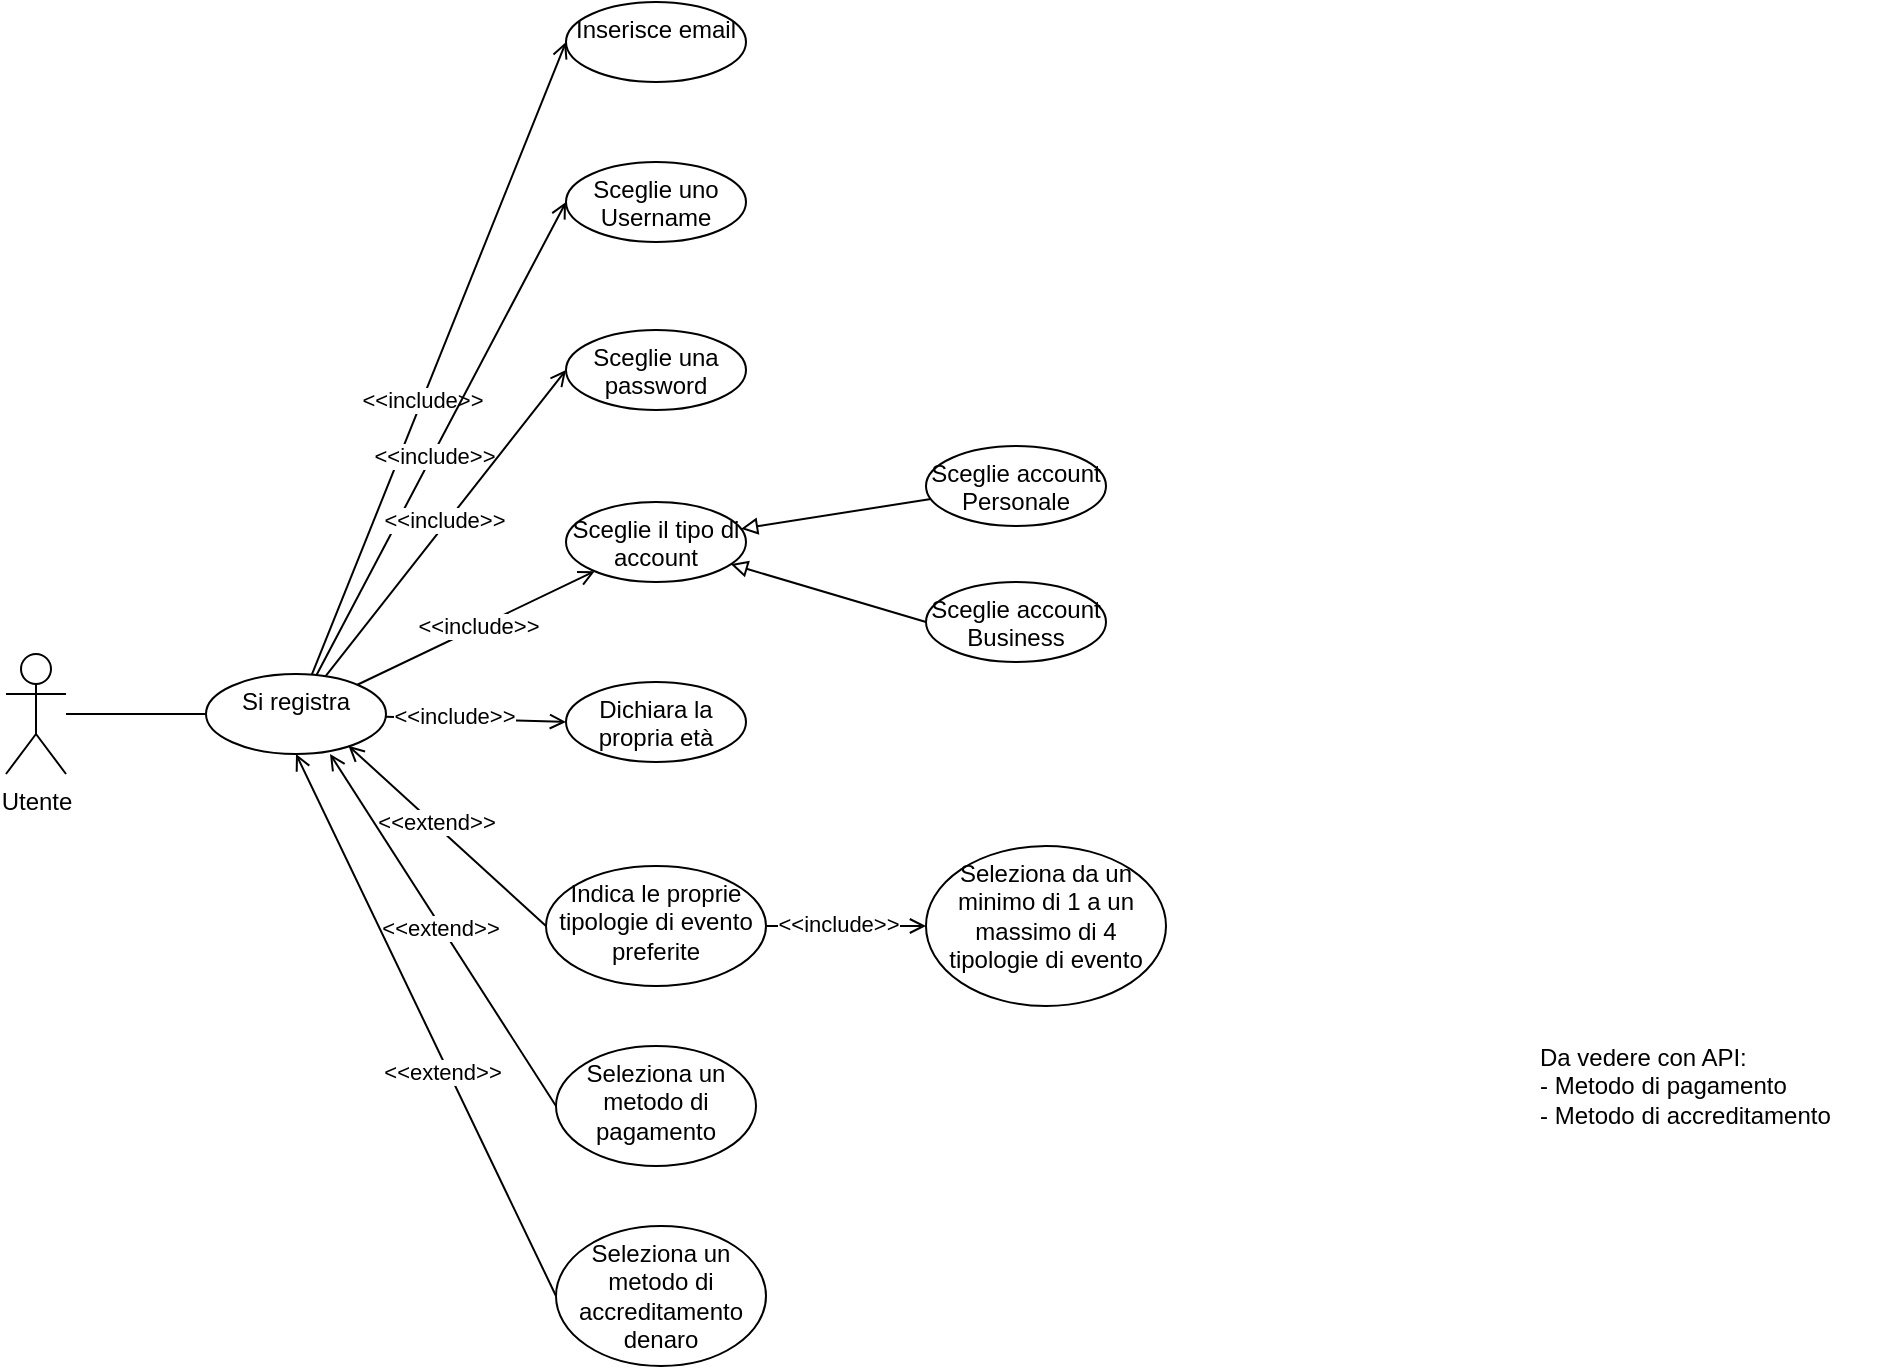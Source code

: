 <mxfile version="20.5.1" type="device"><diagram id="JPE2eidGnXB2TsUZV1xF" name="Page-1"><mxGraphModel dx="1426" dy="769" grid="1" gridSize="10" guides="1" tooltips="1" connect="1" arrows="1" fold="1" page="1" pageScale="1" pageWidth="1169" pageHeight="827" math="0" shadow="0"><root><mxCell id="0"/><mxCell id="1" parent="0"/><mxCell id="QWhc-xMpozkHO0PZvhl3-3" value="" style="rounded=0;orthogonalLoop=1;jettySize=auto;html=1;endArrow=none;endFill=0;" parent="1" source="QWhc-xMpozkHO0PZvhl3-1" target="QWhc-xMpozkHO0PZvhl3-2" edge="1"><mxGeometry relative="1" as="geometry"/></mxCell><mxCell id="QWhc-xMpozkHO0PZvhl3-1" value="Utente" style="shape=umlActor;verticalLabelPosition=bottom;verticalAlign=top;html=1;" parent="1" vertex="1"><mxGeometry x="110" y="384" width="30" height="60" as="geometry"/></mxCell><mxCell id="QWhc-xMpozkHO0PZvhl3-11" value="" style="edgeStyle=none;rounded=0;orthogonalLoop=1;jettySize=auto;html=1;entryX=0;entryY=0.5;entryDx=0;entryDy=0;endArrow=open;endFill=0;" parent="1" source="QWhc-xMpozkHO0PZvhl3-2" target="QWhc-xMpozkHO0PZvhl3-6" edge="1"><mxGeometry relative="1" as="geometry"/></mxCell><mxCell id="QWhc-xMpozkHO0PZvhl3-18" value="&amp;lt;&amp;lt;include&amp;gt;&amp;gt;" style="edgeLabel;html=1;align=center;verticalAlign=middle;resizable=0;points=[];" parent="QWhc-xMpozkHO0PZvhl3-11" vertex="1" connectable="0"><mxGeometry x="-0.131" relative="1" as="geometry"><mxPoint as="offset"/></mxGeometry></mxCell><mxCell id="QWhc-xMpozkHO0PZvhl3-12" style="edgeStyle=none;rounded=0;orthogonalLoop=1;jettySize=auto;html=1;entryX=0;entryY=0.5;entryDx=0;entryDy=0;endArrow=open;endFill=0;" parent="1" source="QWhc-xMpozkHO0PZvhl3-2" target="QWhc-xMpozkHO0PZvhl3-7" edge="1"><mxGeometry relative="1" as="geometry"/></mxCell><mxCell id="QWhc-xMpozkHO0PZvhl3-21" value="&amp;lt;&amp;lt;include&amp;gt;&amp;gt;" style="edgeLabel;html=1;align=center;verticalAlign=middle;resizable=0;points=[];" parent="QWhc-xMpozkHO0PZvhl3-12" vertex="1" connectable="0"><mxGeometry x="-0.064" relative="1" as="geometry"><mxPoint y="1" as="offset"/></mxGeometry></mxCell><mxCell id="QWhc-xMpozkHO0PZvhl3-13" style="edgeStyle=none;rounded=0;orthogonalLoop=1;jettySize=auto;html=1;entryX=0;entryY=0.5;entryDx=0;entryDy=0;endArrow=open;endFill=0;" parent="1" source="QWhc-xMpozkHO0PZvhl3-2" target="QWhc-xMpozkHO0PZvhl3-8" edge="1"><mxGeometry relative="1" as="geometry"/></mxCell><mxCell id="QWhc-xMpozkHO0PZvhl3-22" value="&amp;lt;&amp;lt;include&amp;gt;&amp;gt;" style="edgeLabel;html=1;align=center;verticalAlign=middle;resizable=0;points=[];" parent="QWhc-xMpozkHO0PZvhl3-13" vertex="1" connectable="0"><mxGeometry x="0.014" y="2" relative="1" as="geometry"><mxPoint as="offset"/></mxGeometry></mxCell><mxCell id="QWhc-xMpozkHO0PZvhl3-14" style="edgeStyle=none;rounded=0;orthogonalLoop=1;jettySize=auto;html=1;endArrow=open;endFill=0;" parent="1" source="QWhc-xMpozkHO0PZvhl3-2" target="QWhc-xMpozkHO0PZvhl3-9" edge="1"><mxGeometry relative="1" as="geometry"/></mxCell><mxCell id="QWhc-xMpozkHO0PZvhl3-23" value="&amp;lt;&amp;lt;include&amp;gt;&amp;gt;" style="edgeLabel;html=1;align=center;verticalAlign=middle;resizable=0;points=[];" parent="QWhc-xMpozkHO0PZvhl3-14" vertex="1" connectable="0"><mxGeometry x="0.028" y="1" relative="1" as="geometry"><mxPoint as="offset"/></mxGeometry></mxCell><mxCell id="QWhc-xMpozkHO0PZvhl3-15" style="edgeStyle=none;rounded=0;orthogonalLoop=1;jettySize=auto;html=1;entryX=0;entryY=0.5;entryDx=0;entryDy=0;endArrow=open;endFill=0;" parent="1" source="QWhc-xMpozkHO0PZvhl3-2" target="QWhc-xMpozkHO0PZvhl3-10" edge="1"><mxGeometry relative="1" as="geometry"/></mxCell><mxCell id="QWhc-xMpozkHO0PZvhl3-24" value="&amp;lt;&amp;lt;include&amp;gt;&amp;gt;" style="edgeLabel;html=1;align=center;verticalAlign=middle;resizable=0;points=[];" parent="QWhc-xMpozkHO0PZvhl3-15" vertex="1" connectable="0"><mxGeometry x="-0.252" y="2" relative="1" as="geometry"><mxPoint as="offset"/></mxGeometry></mxCell><mxCell id="QWhc-xMpozkHO0PZvhl3-2" value="Si registra" style="ellipse;whiteSpace=wrap;html=1;verticalAlign=top;" parent="1" vertex="1"><mxGeometry x="210" y="394" width="90" height="40" as="geometry"/></mxCell><mxCell id="QWhc-xMpozkHO0PZvhl3-6" value="Inserisce email" style="ellipse;whiteSpace=wrap;html=1;verticalAlign=top;" parent="1" vertex="1"><mxGeometry x="390" y="58" width="90" height="40" as="geometry"/></mxCell><mxCell id="QWhc-xMpozkHO0PZvhl3-7" value="Sceglie uno Username" style="ellipse;whiteSpace=wrap;html=1;verticalAlign=top;" parent="1" vertex="1"><mxGeometry x="390" y="138" width="90" height="40" as="geometry"/></mxCell><mxCell id="QWhc-xMpozkHO0PZvhl3-8" value="Sceglie una password" style="ellipse;whiteSpace=wrap;html=1;verticalAlign=top;" parent="1" vertex="1"><mxGeometry x="390" y="222" width="90" height="40" as="geometry"/></mxCell><mxCell id="QWhc-xMpozkHO0PZvhl3-61" value="" style="edgeStyle=none;rounded=0;orthogonalLoop=1;jettySize=auto;html=1;endArrow=block;endFill=0;" parent="1" source="QWhc-xMpozkHO0PZvhl3-60" target="QWhc-xMpozkHO0PZvhl3-9" edge="1"><mxGeometry relative="1" as="geometry"/></mxCell><mxCell id="QWhc-xMpozkHO0PZvhl3-65" style="edgeStyle=none;rounded=0;orthogonalLoop=1;jettySize=auto;html=1;endArrow=block;endFill=0;exitX=0;exitY=0.5;exitDx=0;exitDy=0;" parent="1" source="QWhc-xMpozkHO0PZvhl3-64" target="QWhc-xMpozkHO0PZvhl3-9" edge="1"><mxGeometry relative="1" as="geometry"/></mxCell><mxCell id="QWhc-xMpozkHO0PZvhl3-9" value="Sceglie il tipo di account" style="ellipse;whiteSpace=wrap;html=1;verticalAlign=top;" parent="1" vertex="1"><mxGeometry x="390" y="308" width="90" height="40" as="geometry"/></mxCell><mxCell id="QWhc-xMpozkHO0PZvhl3-10" value="Dichiara la propria età" style="ellipse;whiteSpace=wrap;html=1;verticalAlign=top;" parent="1" vertex="1"><mxGeometry x="390" y="398" width="90" height="40" as="geometry"/></mxCell><mxCell id="QWhc-xMpozkHO0PZvhl3-29" style="edgeStyle=none;rounded=0;orthogonalLoop=1;jettySize=auto;html=1;entryX=0.791;entryY=0.896;entryDx=0;entryDy=0;entryPerimeter=0;endArrow=open;endFill=0;exitX=0;exitY=0.5;exitDx=0;exitDy=0;" parent="1" source="QWhc-xMpozkHO0PZvhl3-25" target="QWhc-xMpozkHO0PZvhl3-2" edge="1"><mxGeometry relative="1" as="geometry"/></mxCell><mxCell id="QWhc-xMpozkHO0PZvhl3-32" value="&amp;lt;&amp;lt;extend&amp;gt;&amp;gt;" style="edgeLabel;html=1;align=center;verticalAlign=middle;resizable=0;points=[];" parent="QWhc-xMpozkHO0PZvhl3-29" vertex="1" connectable="0"><mxGeometry x="0.135" y="-1" relative="1" as="geometry"><mxPoint as="offset"/></mxGeometry></mxCell><mxCell id="QWhc-xMpozkHO0PZvhl3-30" style="edgeStyle=none;rounded=0;orthogonalLoop=1;jettySize=auto;html=1;entryX=0.689;entryY=1;entryDx=0;entryDy=0;endArrow=open;endFill=0;exitX=0;exitY=0.5;exitDx=0;exitDy=0;entryPerimeter=0;" parent="1" source="QWhc-xMpozkHO0PZvhl3-26" target="QWhc-xMpozkHO0PZvhl3-2" edge="1"><mxGeometry relative="1" as="geometry"/></mxCell><mxCell id="QWhc-xMpozkHO0PZvhl3-33" value="&amp;lt;&amp;lt;extend&amp;gt;&amp;gt;" style="edgeLabel;html=1;align=center;verticalAlign=middle;resizable=0;points=[];" parent="QWhc-xMpozkHO0PZvhl3-30" vertex="1" connectable="0"><mxGeometry x="0.018" y="1" relative="1" as="geometry"><mxPoint as="offset"/></mxGeometry></mxCell><mxCell id="QWhc-xMpozkHO0PZvhl3-36" value="" style="edgeStyle=none;rounded=0;orthogonalLoop=1;jettySize=auto;html=1;endArrow=open;endFill=0;" parent="1" source="QWhc-xMpozkHO0PZvhl3-25" target="QWhc-xMpozkHO0PZvhl3-35" edge="1"><mxGeometry relative="1" as="geometry"/></mxCell><mxCell id="QWhc-xMpozkHO0PZvhl3-38" value="&amp;lt;&amp;lt;include&amp;gt;&amp;gt;" style="edgeLabel;html=1;align=center;verticalAlign=middle;resizable=0;points=[];" parent="QWhc-xMpozkHO0PZvhl3-36" vertex="1" connectable="0"><mxGeometry x="-0.117" y="1" relative="1" as="geometry"><mxPoint as="offset"/></mxGeometry></mxCell><mxCell id="QWhc-xMpozkHO0PZvhl3-25" value="Indica le proprie tipologie di evento preferite" style="ellipse;whiteSpace=wrap;html=1;verticalAlign=top;" parent="1" vertex="1"><mxGeometry x="380" y="490" width="110" height="60" as="geometry"/></mxCell><mxCell id="QWhc-xMpozkHO0PZvhl3-26" value="Seleziona un metodo di pagamento" style="ellipse;whiteSpace=wrap;html=1;verticalAlign=top;" parent="1" vertex="1"><mxGeometry x="385" y="580" width="100" height="60" as="geometry"/></mxCell><mxCell id="QWhc-xMpozkHO0PZvhl3-31" style="edgeStyle=none;rounded=0;orthogonalLoop=1;jettySize=auto;html=1;entryX=0.5;entryY=1;entryDx=0;entryDy=0;endArrow=open;endFill=0;exitX=0;exitY=0.5;exitDx=0;exitDy=0;" parent="1" source="QWhc-xMpozkHO0PZvhl3-28" target="QWhc-xMpozkHO0PZvhl3-2" edge="1"><mxGeometry relative="1" as="geometry"/></mxCell><mxCell id="QWhc-xMpozkHO0PZvhl3-34" value="&amp;lt;&amp;lt;extend&amp;gt;&amp;gt;" style="edgeLabel;html=1;align=center;verticalAlign=middle;resizable=0;points=[];" parent="QWhc-xMpozkHO0PZvhl3-31" vertex="1" connectable="0"><mxGeometry x="-0.16" y="3" relative="1" as="geometry"><mxPoint as="offset"/></mxGeometry></mxCell><mxCell id="QWhc-xMpozkHO0PZvhl3-28" value="Seleziona un metodo di accreditamento denaro" style="ellipse;whiteSpace=wrap;html=1;verticalAlign=top;" parent="1" vertex="1"><mxGeometry x="385" y="670" width="105" height="70" as="geometry"/></mxCell><mxCell id="QWhc-xMpozkHO0PZvhl3-35" value="Seleziona da un minimo di 1 a un massimo di 4 tipologie di evento" style="ellipse;whiteSpace=wrap;html=1;verticalAlign=top;" parent="1" vertex="1"><mxGeometry x="570" y="480" width="120" height="80" as="geometry"/></mxCell><mxCell id="QWhc-xMpozkHO0PZvhl3-60" value="Sceglie account Personale" style="ellipse;whiteSpace=wrap;html=1;verticalAlign=top;" parent="1" vertex="1"><mxGeometry x="570" y="280" width="90" height="40" as="geometry"/></mxCell><mxCell id="QWhc-xMpozkHO0PZvhl3-64" value="Sceglie account Business" style="ellipse;whiteSpace=wrap;html=1;verticalAlign=top;" parent="1" vertex="1"><mxGeometry x="570" y="348" width="90" height="40" as="geometry"/></mxCell><mxCell id="OYMGrJJpWx6Y8FsG34tA-2" value="Da vedere con API:&amp;nbsp;&lt;br&gt;- Metodo di pagamento&lt;br&gt;- Metodo di accreditamento" style="text;html=1;resizable=0;autosize=1;align=left;verticalAlign=middle;points=[];fillColor=none;strokeColor=none;rounded=0;" parent="1" vertex="1"><mxGeometry x="875" y="570" width="170" height="60" as="geometry"/></mxCell></root></mxGraphModel></diagram></mxfile>